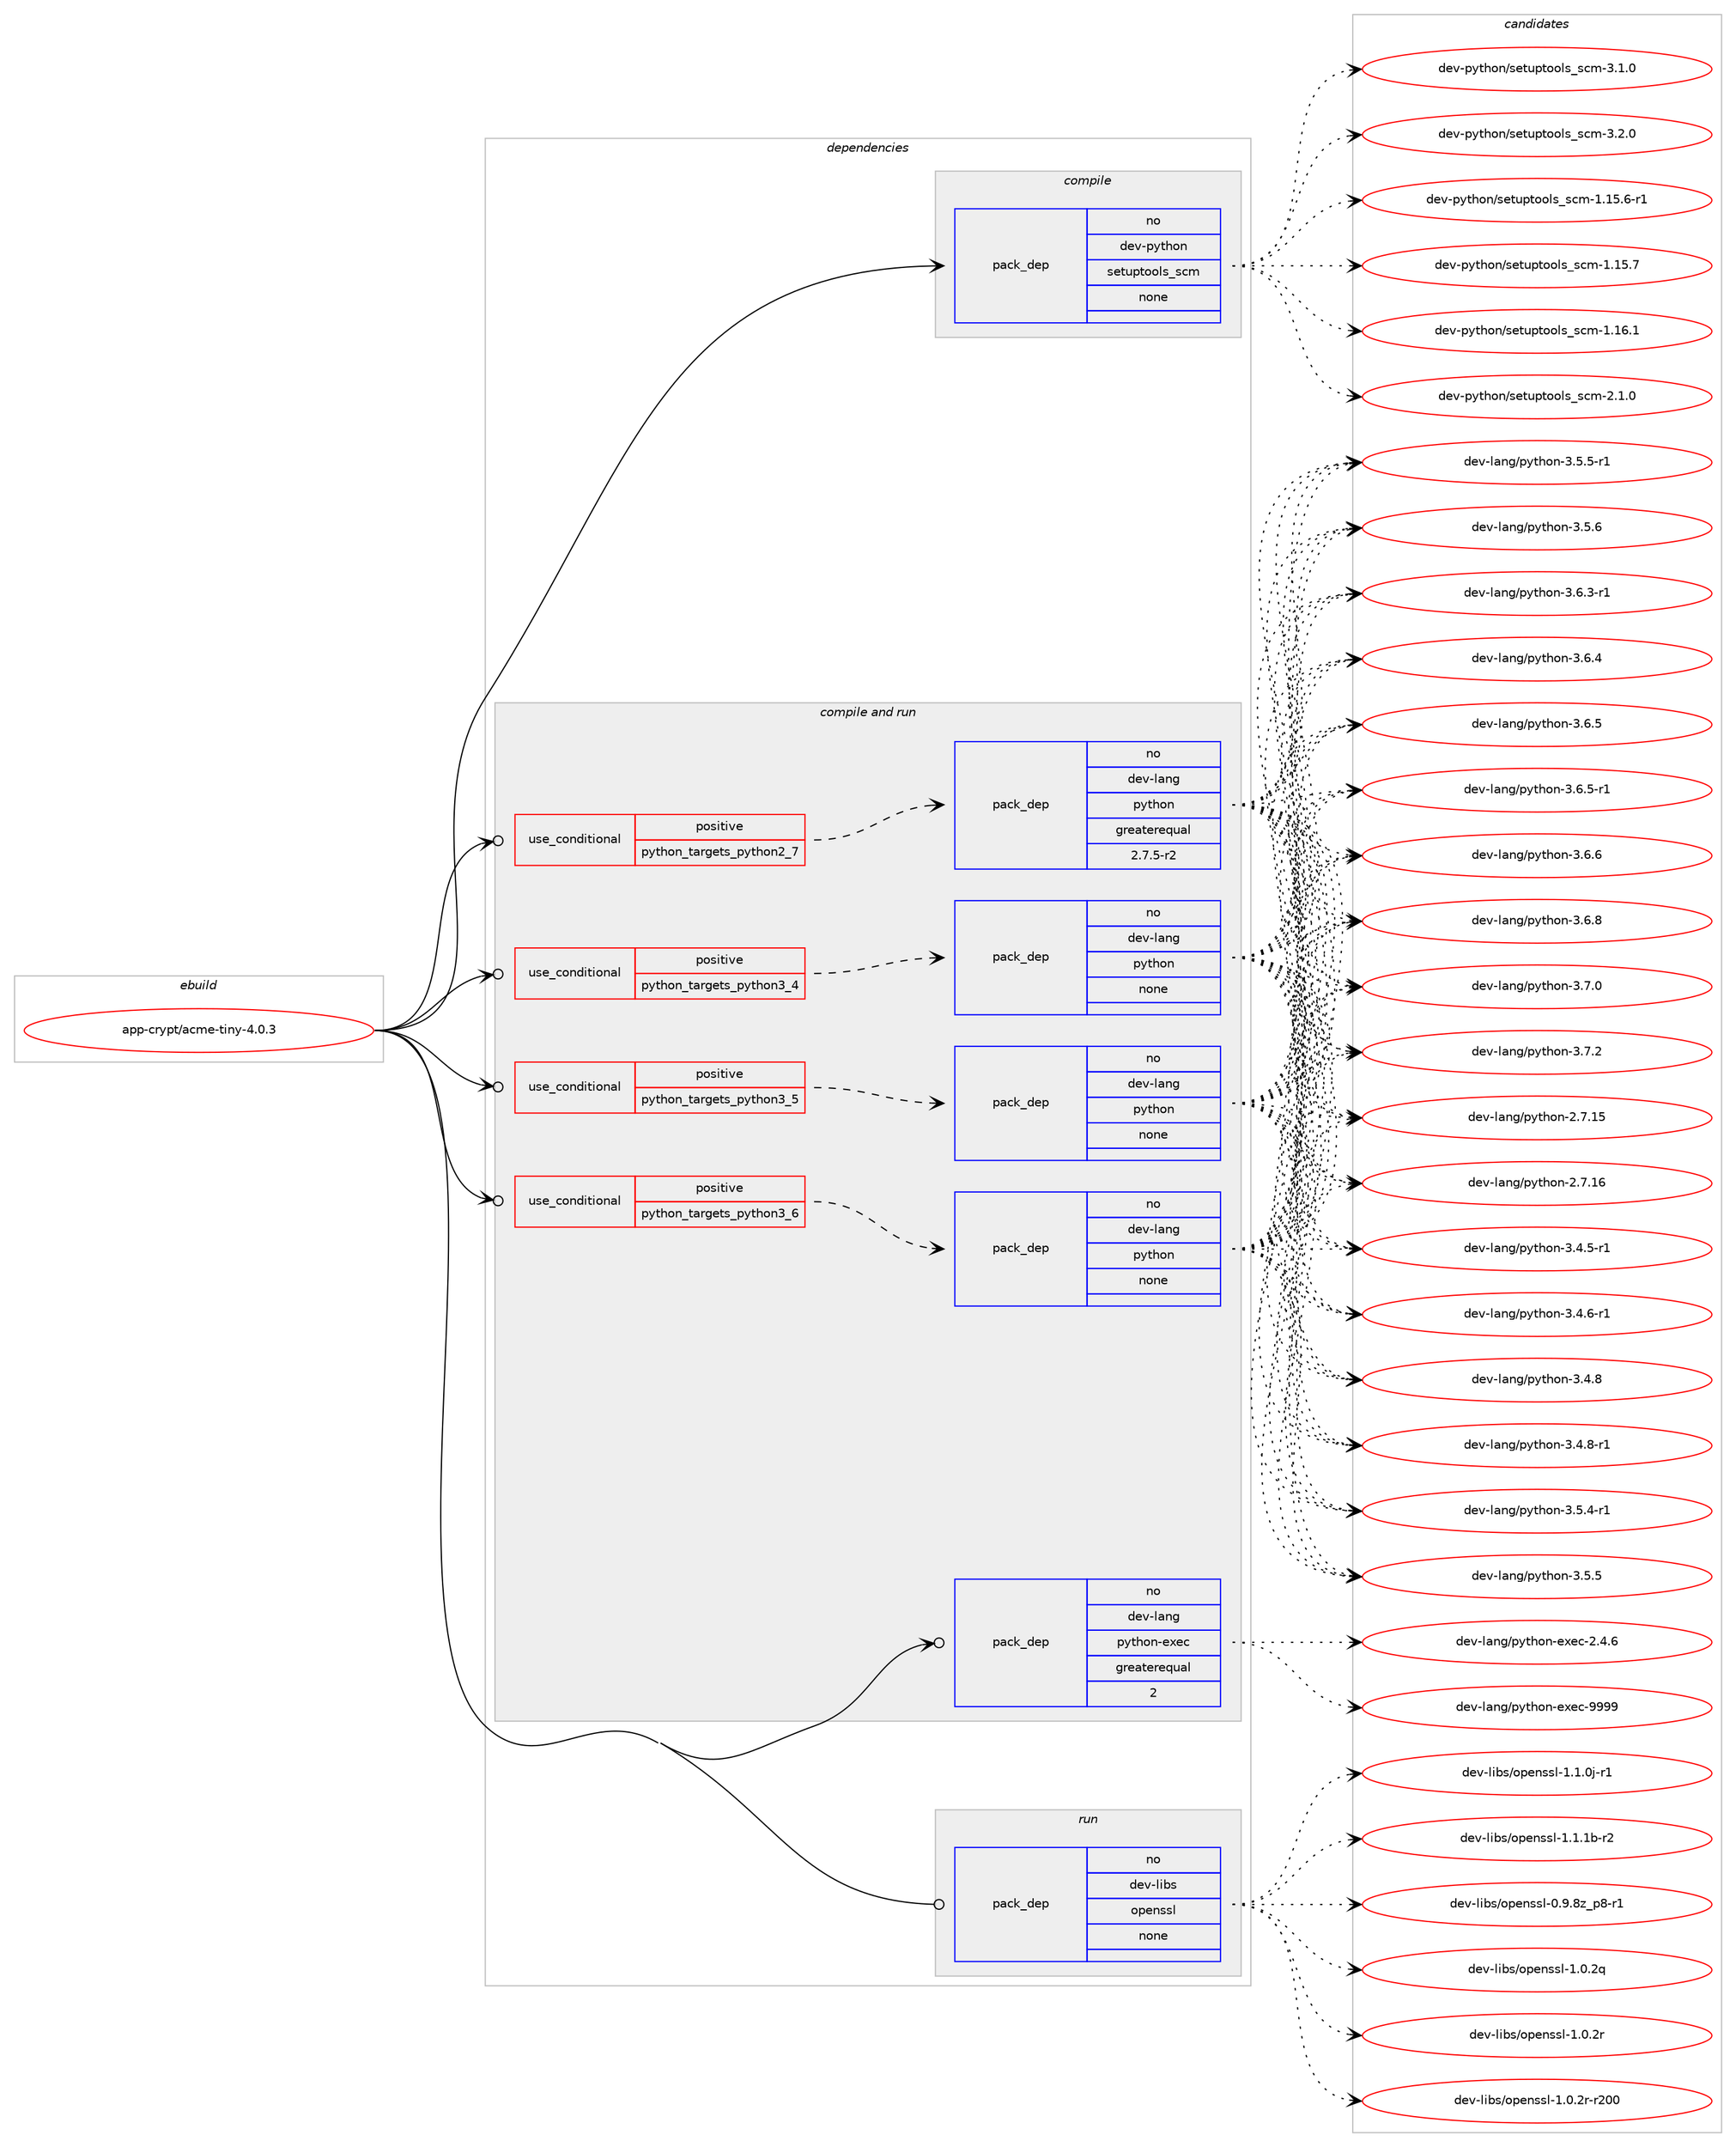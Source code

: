 digraph prolog {

# *************
# Graph options
# *************

newrank=true;
concentrate=true;
compound=true;
graph [rankdir=LR,fontname=Helvetica,fontsize=10,ranksep=1.5];#, ranksep=2.5, nodesep=0.2];
edge  [arrowhead=vee];
node  [fontname=Helvetica,fontsize=10];

# **********
# The ebuild
# **********

subgraph cluster_leftcol {
color=gray;
rank=same;
label=<<i>ebuild</i>>;
id [label="app-crypt/acme-tiny-4.0.3", color=red, width=4, href="../app-crypt/acme-tiny-4.0.3.svg"];
}

# ****************
# The dependencies
# ****************

subgraph cluster_midcol {
color=gray;
label=<<i>dependencies</i>>;
subgraph cluster_compile {
fillcolor="#eeeeee";
style=filled;
label=<<i>compile</i>>;
subgraph pack907683 {
dependency1275011 [label=<<TABLE BORDER="0" CELLBORDER="1" CELLSPACING="0" CELLPADDING="4" WIDTH="220"><TR><TD ROWSPAN="6" CELLPADDING="30">pack_dep</TD></TR><TR><TD WIDTH="110">no</TD></TR><TR><TD>dev-python</TD></TR><TR><TD>setuptools_scm</TD></TR><TR><TD>none</TD></TR><TR><TD></TD></TR></TABLE>>, shape=none, color=blue];
}
id:e -> dependency1275011:w [weight=20,style="solid",arrowhead="vee"];
}
subgraph cluster_compileandrun {
fillcolor="#eeeeee";
style=filled;
label=<<i>compile and run</i>>;
subgraph cond347526 {
dependency1275012 [label=<<TABLE BORDER="0" CELLBORDER="1" CELLSPACING="0" CELLPADDING="4"><TR><TD ROWSPAN="3" CELLPADDING="10">use_conditional</TD></TR><TR><TD>positive</TD></TR><TR><TD>python_targets_python2_7</TD></TR></TABLE>>, shape=none, color=red];
subgraph pack907684 {
dependency1275013 [label=<<TABLE BORDER="0" CELLBORDER="1" CELLSPACING="0" CELLPADDING="4" WIDTH="220"><TR><TD ROWSPAN="6" CELLPADDING="30">pack_dep</TD></TR><TR><TD WIDTH="110">no</TD></TR><TR><TD>dev-lang</TD></TR><TR><TD>python</TD></TR><TR><TD>greaterequal</TD></TR><TR><TD>2.7.5-r2</TD></TR></TABLE>>, shape=none, color=blue];
}
dependency1275012:e -> dependency1275013:w [weight=20,style="dashed",arrowhead="vee"];
}
id:e -> dependency1275012:w [weight=20,style="solid",arrowhead="odotvee"];
subgraph cond347527 {
dependency1275014 [label=<<TABLE BORDER="0" CELLBORDER="1" CELLSPACING="0" CELLPADDING="4"><TR><TD ROWSPAN="3" CELLPADDING="10">use_conditional</TD></TR><TR><TD>positive</TD></TR><TR><TD>python_targets_python3_4</TD></TR></TABLE>>, shape=none, color=red];
subgraph pack907685 {
dependency1275015 [label=<<TABLE BORDER="0" CELLBORDER="1" CELLSPACING="0" CELLPADDING="4" WIDTH="220"><TR><TD ROWSPAN="6" CELLPADDING="30">pack_dep</TD></TR><TR><TD WIDTH="110">no</TD></TR><TR><TD>dev-lang</TD></TR><TR><TD>python</TD></TR><TR><TD>none</TD></TR><TR><TD></TD></TR></TABLE>>, shape=none, color=blue];
}
dependency1275014:e -> dependency1275015:w [weight=20,style="dashed",arrowhead="vee"];
}
id:e -> dependency1275014:w [weight=20,style="solid",arrowhead="odotvee"];
subgraph cond347528 {
dependency1275016 [label=<<TABLE BORDER="0" CELLBORDER="1" CELLSPACING="0" CELLPADDING="4"><TR><TD ROWSPAN="3" CELLPADDING="10">use_conditional</TD></TR><TR><TD>positive</TD></TR><TR><TD>python_targets_python3_5</TD></TR></TABLE>>, shape=none, color=red];
subgraph pack907686 {
dependency1275017 [label=<<TABLE BORDER="0" CELLBORDER="1" CELLSPACING="0" CELLPADDING="4" WIDTH="220"><TR><TD ROWSPAN="6" CELLPADDING="30">pack_dep</TD></TR><TR><TD WIDTH="110">no</TD></TR><TR><TD>dev-lang</TD></TR><TR><TD>python</TD></TR><TR><TD>none</TD></TR><TR><TD></TD></TR></TABLE>>, shape=none, color=blue];
}
dependency1275016:e -> dependency1275017:w [weight=20,style="dashed",arrowhead="vee"];
}
id:e -> dependency1275016:w [weight=20,style="solid",arrowhead="odotvee"];
subgraph cond347529 {
dependency1275018 [label=<<TABLE BORDER="0" CELLBORDER="1" CELLSPACING="0" CELLPADDING="4"><TR><TD ROWSPAN="3" CELLPADDING="10">use_conditional</TD></TR><TR><TD>positive</TD></TR><TR><TD>python_targets_python3_6</TD></TR></TABLE>>, shape=none, color=red];
subgraph pack907687 {
dependency1275019 [label=<<TABLE BORDER="0" CELLBORDER="1" CELLSPACING="0" CELLPADDING="4" WIDTH="220"><TR><TD ROWSPAN="6" CELLPADDING="30">pack_dep</TD></TR><TR><TD WIDTH="110">no</TD></TR><TR><TD>dev-lang</TD></TR><TR><TD>python</TD></TR><TR><TD>none</TD></TR><TR><TD></TD></TR></TABLE>>, shape=none, color=blue];
}
dependency1275018:e -> dependency1275019:w [weight=20,style="dashed",arrowhead="vee"];
}
id:e -> dependency1275018:w [weight=20,style="solid",arrowhead="odotvee"];
subgraph pack907688 {
dependency1275020 [label=<<TABLE BORDER="0" CELLBORDER="1" CELLSPACING="0" CELLPADDING="4" WIDTH="220"><TR><TD ROWSPAN="6" CELLPADDING="30">pack_dep</TD></TR><TR><TD WIDTH="110">no</TD></TR><TR><TD>dev-lang</TD></TR><TR><TD>python-exec</TD></TR><TR><TD>greaterequal</TD></TR><TR><TD>2</TD></TR></TABLE>>, shape=none, color=blue];
}
id:e -> dependency1275020:w [weight=20,style="solid",arrowhead="odotvee"];
}
subgraph cluster_run {
fillcolor="#eeeeee";
style=filled;
label=<<i>run</i>>;
subgraph pack907689 {
dependency1275021 [label=<<TABLE BORDER="0" CELLBORDER="1" CELLSPACING="0" CELLPADDING="4" WIDTH="220"><TR><TD ROWSPAN="6" CELLPADDING="30">pack_dep</TD></TR><TR><TD WIDTH="110">no</TD></TR><TR><TD>dev-libs</TD></TR><TR><TD>openssl</TD></TR><TR><TD>none</TD></TR><TR><TD></TD></TR></TABLE>>, shape=none, color=blue];
}
id:e -> dependency1275021:w [weight=20,style="solid",arrowhead="odot"];
}
}

# **************
# The candidates
# **************

subgraph cluster_choices {
rank=same;
color=gray;
label=<<i>candidates</i>>;

subgraph choice907683 {
color=black;
nodesep=1;
choice10010111845112121116104111110471151011161171121161111111081159511599109454946495346544511449 [label="dev-python/setuptools_scm-1.15.6-r1", color=red, width=4,href="../dev-python/setuptools_scm-1.15.6-r1.svg"];
choice1001011184511212111610411111047115101116117112116111111108115951159910945494649534655 [label="dev-python/setuptools_scm-1.15.7", color=red, width=4,href="../dev-python/setuptools_scm-1.15.7.svg"];
choice1001011184511212111610411111047115101116117112116111111108115951159910945494649544649 [label="dev-python/setuptools_scm-1.16.1", color=red, width=4,href="../dev-python/setuptools_scm-1.16.1.svg"];
choice10010111845112121116104111110471151011161171121161111111081159511599109455046494648 [label="dev-python/setuptools_scm-2.1.0", color=red, width=4,href="../dev-python/setuptools_scm-2.1.0.svg"];
choice10010111845112121116104111110471151011161171121161111111081159511599109455146494648 [label="dev-python/setuptools_scm-3.1.0", color=red, width=4,href="../dev-python/setuptools_scm-3.1.0.svg"];
choice10010111845112121116104111110471151011161171121161111111081159511599109455146504648 [label="dev-python/setuptools_scm-3.2.0", color=red, width=4,href="../dev-python/setuptools_scm-3.2.0.svg"];
dependency1275011:e -> choice10010111845112121116104111110471151011161171121161111111081159511599109454946495346544511449:w [style=dotted,weight="100"];
dependency1275011:e -> choice1001011184511212111610411111047115101116117112116111111108115951159910945494649534655:w [style=dotted,weight="100"];
dependency1275011:e -> choice1001011184511212111610411111047115101116117112116111111108115951159910945494649544649:w [style=dotted,weight="100"];
dependency1275011:e -> choice10010111845112121116104111110471151011161171121161111111081159511599109455046494648:w [style=dotted,weight="100"];
dependency1275011:e -> choice10010111845112121116104111110471151011161171121161111111081159511599109455146494648:w [style=dotted,weight="100"];
dependency1275011:e -> choice10010111845112121116104111110471151011161171121161111111081159511599109455146504648:w [style=dotted,weight="100"];
}
subgraph choice907684 {
color=black;
nodesep=1;
choice10010111845108971101034711212111610411111045504655464953 [label="dev-lang/python-2.7.15", color=red, width=4,href="../dev-lang/python-2.7.15.svg"];
choice10010111845108971101034711212111610411111045504655464954 [label="dev-lang/python-2.7.16", color=red, width=4,href="../dev-lang/python-2.7.16.svg"];
choice1001011184510897110103471121211161041111104551465246534511449 [label="dev-lang/python-3.4.5-r1", color=red, width=4,href="../dev-lang/python-3.4.5-r1.svg"];
choice1001011184510897110103471121211161041111104551465246544511449 [label="dev-lang/python-3.4.6-r1", color=red, width=4,href="../dev-lang/python-3.4.6-r1.svg"];
choice100101118451089711010347112121116104111110455146524656 [label="dev-lang/python-3.4.8", color=red, width=4,href="../dev-lang/python-3.4.8.svg"];
choice1001011184510897110103471121211161041111104551465246564511449 [label="dev-lang/python-3.4.8-r1", color=red, width=4,href="../dev-lang/python-3.4.8-r1.svg"];
choice1001011184510897110103471121211161041111104551465346524511449 [label="dev-lang/python-3.5.4-r1", color=red, width=4,href="../dev-lang/python-3.5.4-r1.svg"];
choice100101118451089711010347112121116104111110455146534653 [label="dev-lang/python-3.5.5", color=red, width=4,href="../dev-lang/python-3.5.5.svg"];
choice1001011184510897110103471121211161041111104551465346534511449 [label="dev-lang/python-3.5.5-r1", color=red, width=4,href="../dev-lang/python-3.5.5-r1.svg"];
choice100101118451089711010347112121116104111110455146534654 [label="dev-lang/python-3.5.6", color=red, width=4,href="../dev-lang/python-3.5.6.svg"];
choice1001011184510897110103471121211161041111104551465446514511449 [label="dev-lang/python-3.6.3-r1", color=red, width=4,href="../dev-lang/python-3.6.3-r1.svg"];
choice100101118451089711010347112121116104111110455146544652 [label="dev-lang/python-3.6.4", color=red, width=4,href="../dev-lang/python-3.6.4.svg"];
choice100101118451089711010347112121116104111110455146544653 [label="dev-lang/python-3.6.5", color=red, width=4,href="../dev-lang/python-3.6.5.svg"];
choice1001011184510897110103471121211161041111104551465446534511449 [label="dev-lang/python-3.6.5-r1", color=red, width=4,href="../dev-lang/python-3.6.5-r1.svg"];
choice100101118451089711010347112121116104111110455146544654 [label="dev-lang/python-3.6.6", color=red, width=4,href="../dev-lang/python-3.6.6.svg"];
choice100101118451089711010347112121116104111110455146544656 [label="dev-lang/python-3.6.8", color=red, width=4,href="../dev-lang/python-3.6.8.svg"];
choice100101118451089711010347112121116104111110455146554648 [label="dev-lang/python-3.7.0", color=red, width=4,href="../dev-lang/python-3.7.0.svg"];
choice100101118451089711010347112121116104111110455146554650 [label="dev-lang/python-3.7.2", color=red, width=4,href="../dev-lang/python-3.7.2.svg"];
dependency1275013:e -> choice10010111845108971101034711212111610411111045504655464953:w [style=dotted,weight="100"];
dependency1275013:e -> choice10010111845108971101034711212111610411111045504655464954:w [style=dotted,weight="100"];
dependency1275013:e -> choice1001011184510897110103471121211161041111104551465246534511449:w [style=dotted,weight="100"];
dependency1275013:e -> choice1001011184510897110103471121211161041111104551465246544511449:w [style=dotted,weight="100"];
dependency1275013:e -> choice100101118451089711010347112121116104111110455146524656:w [style=dotted,weight="100"];
dependency1275013:e -> choice1001011184510897110103471121211161041111104551465246564511449:w [style=dotted,weight="100"];
dependency1275013:e -> choice1001011184510897110103471121211161041111104551465346524511449:w [style=dotted,weight="100"];
dependency1275013:e -> choice100101118451089711010347112121116104111110455146534653:w [style=dotted,weight="100"];
dependency1275013:e -> choice1001011184510897110103471121211161041111104551465346534511449:w [style=dotted,weight="100"];
dependency1275013:e -> choice100101118451089711010347112121116104111110455146534654:w [style=dotted,weight="100"];
dependency1275013:e -> choice1001011184510897110103471121211161041111104551465446514511449:w [style=dotted,weight="100"];
dependency1275013:e -> choice100101118451089711010347112121116104111110455146544652:w [style=dotted,weight="100"];
dependency1275013:e -> choice100101118451089711010347112121116104111110455146544653:w [style=dotted,weight="100"];
dependency1275013:e -> choice1001011184510897110103471121211161041111104551465446534511449:w [style=dotted,weight="100"];
dependency1275013:e -> choice100101118451089711010347112121116104111110455146544654:w [style=dotted,weight="100"];
dependency1275013:e -> choice100101118451089711010347112121116104111110455146544656:w [style=dotted,weight="100"];
dependency1275013:e -> choice100101118451089711010347112121116104111110455146554648:w [style=dotted,weight="100"];
dependency1275013:e -> choice100101118451089711010347112121116104111110455146554650:w [style=dotted,weight="100"];
}
subgraph choice907685 {
color=black;
nodesep=1;
choice10010111845108971101034711212111610411111045504655464953 [label="dev-lang/python-2.7.15", color=red, width=4,href="../dev-lang/python-2.7.15.svg"];
choice10010111845108971101034711212111610411111045504655464954 [label="dev-lang/python-2.7.16", color=red, width=4,href="../dev-lang/python-2.7.16.svg"];
choice1001011184510897110103471121211161041111104551465246534511449 [label="dev-lang/python-3.4.5-r1", color=red, width=4,href="../dev-lang/python-3.4.5-r1.svg"];
choice1001011184510897110103471121211161041111104551465246544511449 [label="dev-lang/python-3.4.6-r1", color=red, width=4,href="../dev-lang/python-3.4.6-r1.svg"];
choice100101118451089711010347112121116104111110455146524656 [label="dev-lang/python-3.4.8", color=red, width=4,href="../dev-lang/python-3.4.8.svg"];
choice1001011184510897110103471121211161041111104551465246564511449 [label="dev-lang/python-3.4.8-r1", color=red, width=4,href="../dev-lang/python-3.4.8-r1.svg"];
choice1001011184510897110103471121211161041111104551465346524511449 [label="dev-lang/python-3.5.4-r1", color=red, width=4,href="../dev-lang/python-3.5.4-r1.svg"];
choice100101118451089711010347112121116104111110455146534653 [label="dev-lang/python-3.5.5", color=red, width=4,href="../dev-lang/python-3.5.5.svg"];
choice1001011184510897110103471121211161041111104551465346534511449 [label="dev-lang/python-3.5.5-r1", color=red, width=4,href="../dev-lang/python-3.5.5-r1.svg"];
choice100101118451089711010347112121116104111110455146534654 [label="dev-lang/python-3.5.6", color=red, width=4,href="../dev-lang/python-3.5.6.svg"];
choice1001011184510897110103471121211161041111104551465446514511449 [label="dev-lang/python-3.6.3-r1", color=red, width=4,href="../dev-lang/python-3.6.3-r1.svg"];
choice100101118451089711010347112121116104111110455146544652 [label="dev-lang/python-3.6.4", color=red, width=4,href="../dev-lang/python-3.6.4.svg"];
choice100101118451089711010347112121116104111110455146544653 [label="dev-lang/python-3.6.5", color=red, width=4,href="../dev-lang/python-3.6.5.svg"];
choice1001011184510897110103471121211161041111104551465446534511449 [label="dev-lang/python-3.6.5-r1", color=red, width=4,href="../dev-lang/python-3.6.5-r1.svg"];
choice100101118451089711010347112121116104111110455146544654 [label="dev-lang/python-3.6.6", color=red, width=4,href="../dev-lang/python-3.6.6.svg"];
choice100101118451089711010347112121116104111110455146544656 [label="dev-lang/python-3.6.8", color=red, width=4,href="../dev-lang/python-3.6.8.svg"];
choice100101118451089711010347112121116104111110455146554648 [label="dev-lang/python-3.7.0", color=red, width=4,href="../dev-lang/python-3.7.0.svg"];
choice100101118451089711010347112121116104111110455146554650 [label="dev-lang/python-3.7.2", color=red, width=4,href="../dev-lang/python-3.7.2.svg"];
dependency1275015:e -> choice10010111845108971101034711212111610411111045504655464953:w [style=dotted,weight="100"];
dependency1275015:e -> choice10010111845108971101034711212111610411111045504655464954:w [style=dotted,weight="100"];
dependency1275015:e -> choice1001011184510897110103471121211161041111104551465246534511449:w [style=dotted,weight="100"];
dependency1275015:e -> choice1001011184510897110103471121211161041111104551465246544511449:w [style=dotted,weight="100"];
dependency1275015:e -> choice100101118451089711010347112121116104111110455146524656:w [style=dotted,weight="100"];
dependency1275015:e -> choice1001011184510897110103471121211161041111104551465246564511449:w [style=dotted,weight="100"];
dependency1275015:e -> choice1001011184510897110103471121211161041111104551465346524511449:w [style=dotted,weight="100"];
dependency1275015:e -> choice100101118451089711010347112121116104111110455146534653:w [style=dotted,weight="100"];
dependency1275015:e -> choice1001011184510897110103471121211161041111104551465346534511449:w [style=dotted,weight="100"];
dependency1275015:e -> choice100101118451089711010347112121116104111110455146534654:w [style=dotted,weight="100"];
dependency1275015:e -> choice1001011184510897110103471121211161041111104551465446514511449:w [style=dotted,weight="100"];
dependency1275015:e -> choice100101118451089711010347112121116104111110455146544652:w [style=dotted,weight="100"];
dependency1275015:e -> choice100101118451089711010347112121116104111110455146544653:w [style=dotted,weight="100"];
dependency1275015:e -> choice1001011184510897110103471121211161041111104551465446534511449:w [style=dotted,weight="100"];
dependency1275015:e -> choice100101118451089711010347112121116104111110455146544654:w [style=dotted,weight="100"];
dependency1275015:e -> choice100101118451089711010347112121116104111110455146544656:w [style=dotted,weight="100"];
dependency1275015:e -> choice100101118451089711010347112121116104111110455146554648:w [style=dotted,weight="100"];
dependency1275015:e -> choice100101118451089711010347112121116104111110455146554650:w [style=dotted,weight="100"];
}
subgraph choice907686 {
color=black;
nodesep=1;
choice10010111845108971101034711212111610411111045504655464953 [label="dev-lang/python-2.7.15", color=red, width=4,href="../dev-lang/python-2.7.15.svg"];
choice10010111845108971101034711212111610411111045504655464954 [label="dev-lang/python-2.7.16", color=red, width=4,href="../dev-lang/python-2.7.16.svg"];
choice1001011184510897110103471121211161041111104551465246534511449 [label="dev-lang/python-3.4.5-r1", color=red, width=4,href="../dev-lang/python-3.4.5-r1.svg"];
choice1001011184510897110103471121211161041111104551465246544511449 [label="dev-lang/python-3.4.6-r1", color=red, width=4,href="../dev-lang/python-3.4.6-r1.svg"];
choice100101118451089711010347112121116104111110455146524656 [label="dev-lang/python-3.4.8", color=red, width=4,href="../dev-lang/python-3.4.8.svg"];
choice1001011184510897110103471121211161041111104551465246564511449 [label="dev-lang/python-3.4.8-r1", color=red, width=4,href="../dev-lang/python-3.4.8-r1.svg"];
choice1001011184510897110103471121211161041111104551465346524511449 [label="dev-lang/python-3.5.4-r1", color=red, width=4,href="../dev-lang/python-3.5.4-r1.svg"];
choice100101118451089711010347112121116104111110455146534653 [label="dev-lang/python-3.5.5", color=red, width=4,href="../dev-lang/python-3.5.5.svg"];
choice1001011184510897110103471121211161041111104551465346534511449 [label="dev-lang/python-3.5.5-r1", color=red, width=4,href="../dev-lang/python-3.5.5-r1.svg"];
choice100101118451089711010347112121116104111110455146534654 [label="dev-lang/python-3.5.6", color=red, width=4,href="../dev-lang/python-3.5.6.svg"];
choice1001011184510897110103471121211161041111104551465446514511449 [label="dev-lang/python-3.6.3-r1", color=red, width=4,href="../dev-lang/python-3.6.3-r1.svg"];
choice100101118451089711010347112121116104111110455146544652 [label="dev-lang/python-3.6.4", color=red, width=4,href="../dev-lang/python-3.6.4.svg"];
choice100101118451089711010347112121116104111110455146544653 [label="dev-lang/python-3.6.5", color=red, width=4,href="../dev-lang/python-3.6.5.svg"];
choice1001011184510897110103471121211161041111104551465446534511449 [label="dev-lang/python-3.6.5-r1", color=red, width=4,href="../dev-lang/python-3.6.5-r1.svg"];
choice100101118451089711010347112121116104111110455146544654 [label="dev-lang/python-3.6.6", color=red, width=4,href="../dev-lang/python-3.6.6.svg"];
choice100101118451089711010347112121116104111110455146544656 [label="dev-lang/python-3.6.8", color=red, width=4,href="../dev-lang/python-3.6.8.svg"];
choice100101118451089711010347112121116104111110455146554648 [label="dev-lang/python-3.7.0", color=red, width=4,href="../dev-lang/python-3.7.0.svg"];
choice100101118451089711010347112121116104111110455146554650 [label="dev-lang/python-3.7.2", color=red, width=4,href="../dev-lang/python-3.7.2.svg"];
dependency1275017:e -> choice10010111845108971101034711212111610411111045504655464953:w [style=dotted,weight="100"];
dependency1275017:e -> choice10010111845108971101034711212111610411111045504655464954:w [style=dotted,weight="100"];
dependency1275017:e -> choice1001011184510897110103471121211161041111104551465246534511449:w [style=dotted,weight="100"];
dependency1275017:e -> choice1001011184510897110103471121211161041111104551465246544511449:w [style=dotted,weight="100"];
dependency1275017:e -> choice100101118451089711010347112121116104111110455146524656:w [style=dotted,weight="100"];
dependency1275017:e -> choice1001011184510897110103471121211161041111104551465246564511449:w [style=dotted,weight="100"];
dependency1275017:e -> choice1001011184510897110103471121211161041111104551465346524511449:w [style=dotted,weight="100"];
dependency1275017:e -> choice100101118451089711010347112121116104111110455146534653:w [style=dotted,weight="100"];
dependency1275017:e -> choice1001011184510897110103471121211161041111104551465346534511449:w [style=dotted,weight="100"];
dependency1275017:e -> choice100101118451089711010347112121116104111110455146534654:w [style=dotted,weight="100"];
dependency1275017:e -> choice1001011184510897110103471121211161041111104551465446514511449:w [style=dotted,weight="100"];
dependency1275017:e -> choice100101118451089711010347112121116104111110455146544652:w [style=dotted,weight="100"];
dependency1275017:e -> choice100101118451089711010347112121116104111110455146544653:w [style=dotted,weight="100"];
dependency1275017:e -> choice1001011184510897110103471121211161041111104551465446534511449:w [style=dotted,weight="100"];
dependency1275017:e -> choice100101118451089711010347112121116104111110455146544654:w [style=dotted,weight="100"];
dependency1275017:e -> choice100101118451089711010347112121116104111110455146544656:w [style=dotted,weight="100"];
dependency1275017:e -> choice100101118451089711010347112121116104111110455146554648:w [style=dotted,weight="100"];
dependency1275017:e -> choice100101118451089711010347112121116104111110455146554650:w [style=dotted,weight="100"];
}
subgraph choice907687 {
color=black;
nodesep=1;
choice10010111845108971101034711212111610411111045504655464953 [label="dev-lang/python-2.7.15", color=red, width=4,href="../dev-lang/python-2.7.15.svg"];
choice10010111845108971101034711212111610411111045504655464954 [label="dev-lang/python-2.7.16", color=red, width=4,href="../dev-lang/python-2.7.16.svg"];
choice1001011184510897110103471121211161041111104551465246534511449 [label="dev-lang/python-3.4.5-r1", color=red, width=4,href="../dev-lang/python-3.4.5-r1.svg"];
choice1001011184510897110103471121211161041111104551465246544511449 [label="dev-lang/python-3.4.6-r1", color=red, width=4,href="../dev-lang/python-3.4.6-r1.svg"];
choice100101118451089711010347112121116104111110455146524656 [label="dev-lang/python-3.4.8", color=red, width=4,href="../dev-lang/python-3.4.8.svg"];
choice1001011184510897110103471121211161041111104551465246564511449 [label="dev-lang/python-3.4.8-r1", color=red, width=4,href="../dev-lang/python-3.4.8-r1.svg"];
choice1001011184510897110103471121211161041111104551465346524511449 [label="dev-lang/python-3.5.4-r1", color=red, width=4,href="../dev-lang/python-3.5.4-r1.svg"];
choice100101118451089711010347112121116104111110455146534653 [label="dev-lang/python-3.5.5", color=red, width=4,href="../dev-lang/python-3.5.5.svg"];
choice1001011184510897110103471121211161041111104551465346534511449 [label="dev-lang/python-3.5.5-r1", color=red, width=4,href="../dev-lang/python-3.5.5-r1.svg"];
choice100101118451089711010347112121116104111110455146534654 [label="dev-lang/python-3.5.6", color=red, width=4,href="../dev-lang/python-3.5.6.svg"];
choice1001011184510897110103471121211161041111104551465446514511449 [label="dev-lang/python-3.6.3-r1", color=red, width=4,href="../dev-lang/python-3.6.3-r1.svg"];
choice100101118451089711010347112121116104111110455146544652 [label="dev-lang/python-3.6.4", color=red, width=4,href="../dev-lang/python-3.6.4.svg"];
choice100101118451089711010347112121116104111110455146544653 [label="dev-lang/python-3.6.5", color=red, width=4,href="../dev-lang/python-3.6.5.svg"];
choice1001011184510897110103471121211161041111104551465446534511449 [label="dev-lang/python-3.6.5-r1", color=red, width=4,href="../dev-lang/python-3.6.5-r1.svg"];
choice100101118451089711010347112121116104111110455146544654 [label="dev-lang/python-3.6.6", color=red, width=4,href="../dev-lang/python-3.6.6.svg"];
choice100101118451089711010347112121116104111110455146544656 [label="dev-lang/python-3.6.8", color=red, width=4,href="../dev-lang/python-3.6.8.svg"];
choice100101118451089711010347112121116104111110455146554648 [label="dev-lang/python-3.7.0", color=red, width=4,href="../dev-lang/python-3.7.0.svg"];
choice100101118451089711010347112121116104111110455146554650 [label="dev-lang/python-3.7.2", color=red, width=4,href="../dev-lang/python-3.7.2.svg"];
dependency1275019:e -> choice10010111845108971101034711212111610411111045504655464953:w [style=dotted,weight="100"];
dependency1275019:e -> choice10010111845108971101034711212111610411111045504655464954:w [style=dotted,weight="100"];
dependency1275019:e -> choice1001011184510897110103471121211161041111104551465246534511449:w [style=dotted,weight="100"];
dependency1275019:e -> choice1001011184510897110103471121211161041111104551465246544511449:w [style=dotted,weight="100"];
dependency1275019:e -> choice100101118451089711010347112121116104111110455146524656:w [style=dotted,weight="100"];
dependency1275019:e -> choice1001011184510897110103471121211161041111104551465246564511449:w [style=dotted,weight="100"];
dependency1275019:e -> choice1001011184510897110103471121211161041111104551465346524511449:w [style=dotted,weight="100"];
dependency1275019:e -> choice100101118451089711010347112121116104111110455146534653:w [style=dotted,weight="100"];
dependency1275019:e -> choice1001011184510897110103471121211161041111104551465346534511449:w [style=dotted,weight="100"];
dependency1275019:e -> choice100101118451089711010347112121116104111110455146534654:w [style=dotted,weight="100"];
dependency1275019:e -> choice1001011184510897110103471121211161041111104551465446514511449:w [style=dotted,weight="100"];
dependency1275019:e -> choice100101118451089711010347112121116104111110455146544652:w [style=dotted,weight="100"];
dependency1275019:e -> choice100101118451089711010347112121116104111110455146544653:w [style=dotted,weight="100"];
dependency1275019:e -> choice1001011184510897110103471121211161041111104551465446534511449:w [style=dotted,weight="100"];
dependency1275019:e -> choice100101118451089711010347112121116104111110455146544654:w [style=dotted,weight="100"];
dependency1275019:e -> choice100101118451089711010347112121116104111110455146544656:w [style=dotted,weight="100"];
dependency1275019:e -> choice100101118451089711010347112121116104111110455146554648:w [style=dotted,weight="100"];
dependency1275019:e -> choice100101118451089711010347112121116104111110455146554650:w [style=dotted,weight="100"];
}
subgraph choice907688 {
color=black;
nodesep=1;
choice1001011184510897110103471121211161041111104510112010199455046524654 [label="dev-lang/python-exec-2.4.6", color=red, width=4,href="../dev-lang/python-exec-2.4.6.svg"];
choice10010111845108971101034711212111610411111045101120101994557575757 [label="dev-lang/python-exec-9999", color=red, width=4,href="../dev-lang/python-exec-9999.svg"];
dependency1275020:e -> choice1001011184510897110103471121211161041111104510112010199455046524654:w [style=dotted,weight="100"];
dependency1275020:e -> choice10010111845108971101034711212111610411111045101120101994557575757:w [style=dotted,weight="100"];
}
subgraph choice907689 {
color=black;
nodesep=1;
choice10010111845108105981154711111210111011511510845484657465612295112564511449 [label="dev-libs/openssl-0.9.8z_p8-r1", color=red, width=4,href="../dev-libs/openssl-0.9.8z_p8-r1.svg"];
choice100101118451081059811547111112101110115115108454946484650113 [label="dev-libs/openssl-1.0.2q", color=red, width=4,href="../dev-libs/openssl-1.0.2q.svg"];
choice100101118451081059811547111112101110115115108454946484650114 [label="dev-libs/openssl-1.0.2r", color=red, width=4,href="../dev-libs/openssl-1.0.2r.svg"];
choice10010111845108105981154711111210111011511510845494648465011445114504848 [label="dev-libs/openssl-1.0.2r-r200", color=red, width=4,href="../dev-libs/openssl-1.0.2r-r200.svg"];
choice1001011184510810598115471111121011101151151084549464946481064511449 [label="dev-libs/openssl-1.1.0j-r1", color=red, width=4,href="../dev-libs/openssl-1.1.0j-r1.svg"];
choice100101118451081059811547111112101110115115108454946494649984511450 [label="dev-libs/openssl-1.1.1b-r2", color=red, width=4,href="../dev-libs/openssl-1.1.1b-r2.svg"];
dependency1275021:e -> choice10010111845108105981154711111210111011511510845484657465612295112564511449:w [style=dotted,weight="100"];
dependency1275021:e -> choice100101118451081059811547111112101110115115108454946484650113:w [style=dotted,weight="100"];
dependency1275021:e -> choice100101118451081059811547111112101110115115108454946484650114:w [style=dotted,weight="100"];
dependency1275021:e -> choice10010111845108105981154711111210111011511510845494648465011445114504848:w [style=dotted,weight="100"];
dependency1275021:e -> choice1001011184510810598115471111121011101151151084549464946481064511449:w [style=dotted,weight="100"];
dependency1275021:e -> choice100101118451081059811547111112101110115115108454946494649984511450:w [style=dotted,weight="100"];
}
}

}
